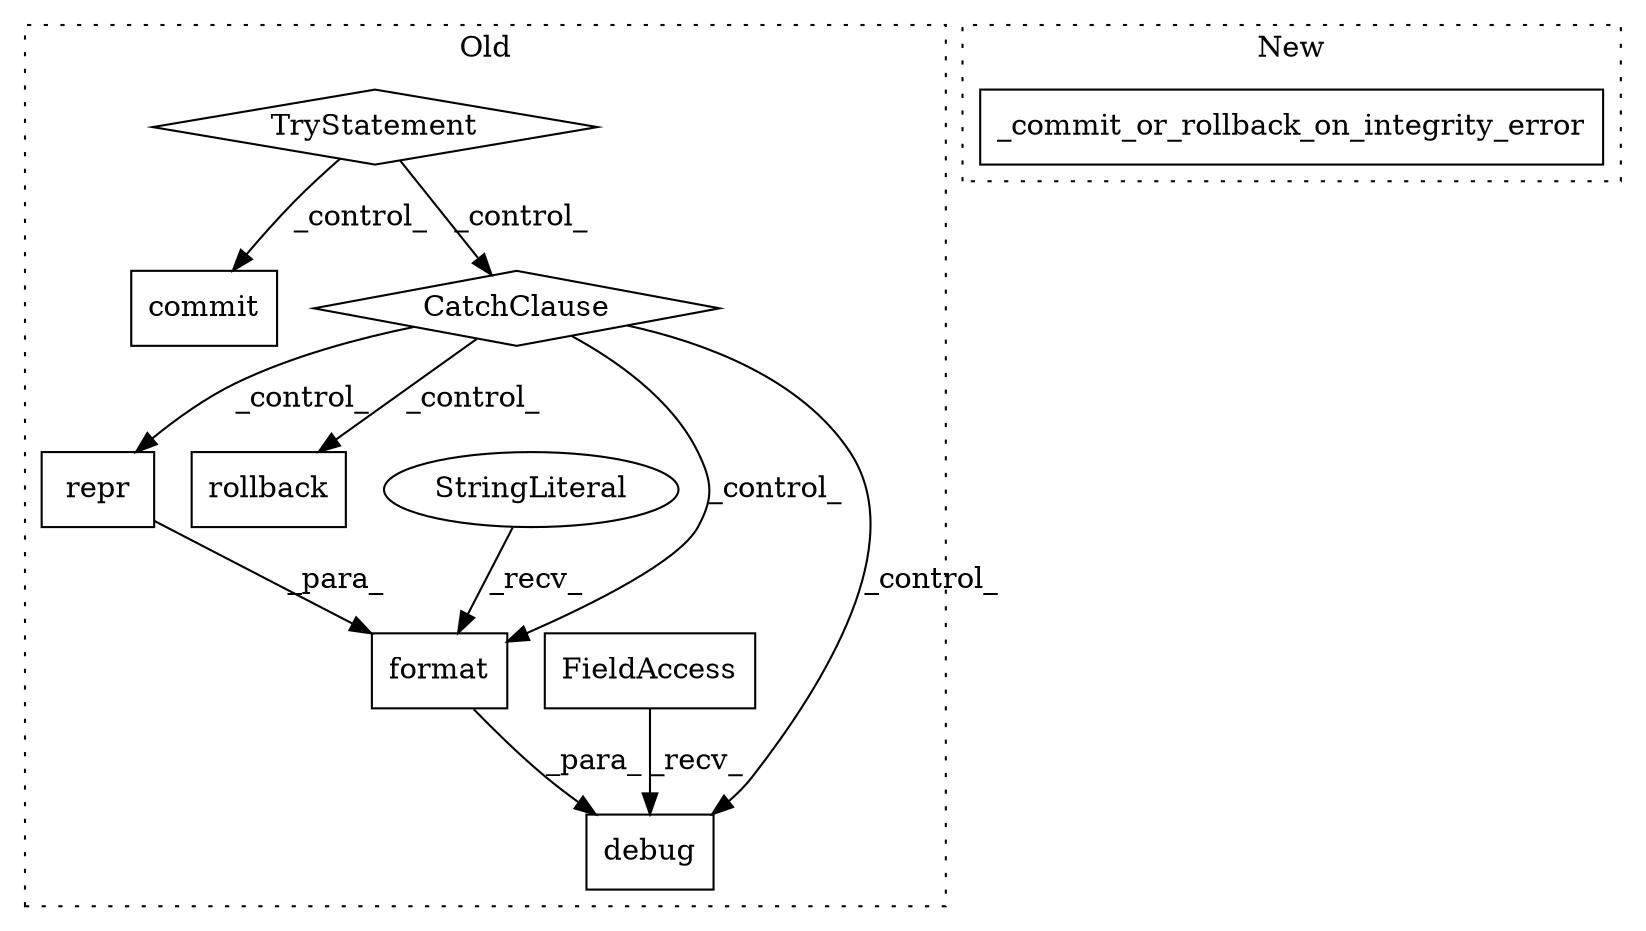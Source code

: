 digraph G {
subgraph cluster0 {
1 [label="commit" a="32" s="11724" l="8" shape="box"];
3 [label="TryStatement" a="54" s="11704" l="4" shape="diamond"];
4 [label="rollback" a="32" s="11986" l="10" shape="box"];
5 [label="repr" a="32" s="11923,11929" l="5,1" shape="box"];
6 [label="debug" a="32" s="11790,11969" l="6,1" shape="box"];
7 [label="FieldAccess" a="22" s="11778" l="11" shape="box"];
8 [label="format" a="32" s="11916,11968" l="7,1" shape="box"];
9 [label="CatchClause" a="12" s="11741,11768" l="11,2" shape="diamond"];
10 [label="StringLiteral" a="45" s="11796" l="119" shape="ellipse"];
label = "Old";
style="dotted";
}
subgraph cluster1 {
2 [label="_commit_or_rollback_on_integrity_error" a="32" s="11737,11783" l="39,1" shape="box"];
label = "New";
style="dotted";
}
3 -> 1 [label="_control_"];
3 -> 9 [label="_control_"];
5 -> 8 [label="_para_"];
7 -> 6 [label="_recv_"];
8 -> 6 [label="_para_"];
9 -> 4 [label="_control_"];
9 -> 5 [label="_control_"];
9 -> 6 [label="_control_"];
9 -> 8 [label="_control_"];
10 -> 8 [label="_recv_"];
}